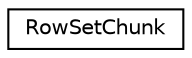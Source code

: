 digraph "Graphical Class Hierarchy"
{
 // LATEX_PDF_SIZE
  edge [fontname="Helvetica",fontsize="10",labelfontname="Helvetica",labelfontsize="10"];
  node [fontname="Helvetica",fontsize="10",shape=record];
  rankdir="LR";
  Node0 [label="RowSetChunk",height=0.2,width=0.4,color="black", fillcolor="white", style="filled",URL="$db/d1b/sqlite3_8c.html#d6/da0/structRowSetChunk",tooltip=" "];
}
